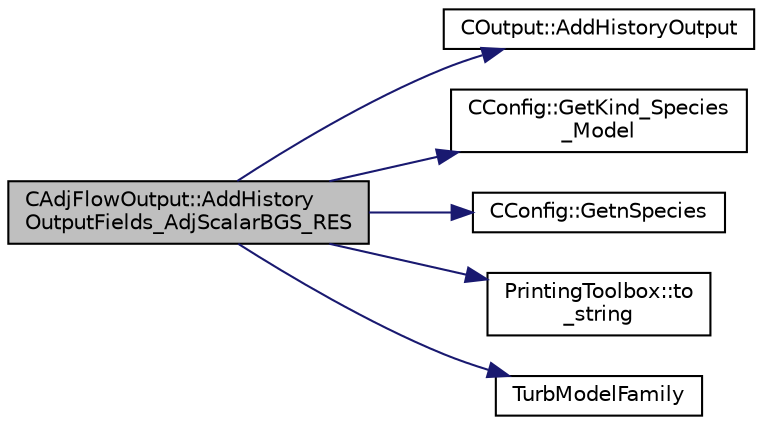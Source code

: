 digraph "CAdjFlowOutput::AddHistoryOutputFields_AdjScalarBGS_RES"
{
 // LATEX_PDF_SIZE
  edge [fontname="Helvetica",fontsize="10",labelfontname="Helvetica",labelfontsize="10"];
  node [fontname="Helvetica",fontsize="10",shape=record];
  rankdir="LR";
  Node1 [label="CAdjFlowOutput::AddHistory\lOutputFields_AdjScalarBGS_RES",height=0.2,width=0.4,color="black", fillcolor="grey75", style="filled", fontcolor="black",tooltip="Add scalar (turbulence/species) history fields for the BGS Residual (FVMComp, FVMInc,..."];
  Node1 -> Node2 [color="midnightblue",fontsize="10",style="solid",fontname="Helvetica"];
  Node2 [label="COutput::AddHistoryOutput",height=0.2,width=0.4,color="black", fillcolor="white", style="filled",URL="$classCOutput.html#ad5ee424d364346cbd6dc27ffbab35e0a",tooltip="Add a new field to the history output."];
  Node1 -> Node3 [color="midnightblue",fontsize="10",style="solid",fontname="Helvetica"];
  Node3 [label="CConfig::GetKind_Species\l_Model",height=0.2,width=0.4,color="black", fillcolor="white", style="filled",URL="$classCConfig.html#a7416428b6139fe85180e5e8d190506aa",tooltip="Get the kind of the species model."];
  Node1 -> Node4 [color="midnightblue",fontsize="10",style="solid",fontname="Helvetica"];
  Node4 [label="CConfig::GetnSpecies",height=0.2,width=0.4,color="black", fillcolor="white", style="filled",URL="$classCConfig.html#acca4077dbb4f00718adc5e831b561927",tooltip="Provides the number of species present in the gas mixture."];
  Node1 -> Node5 [color="midnightblue",fontsize="10",style="solid",fontname="Helvetica"];
  Node5 [label="PrintingToolbox::to\l_string",height=0.2,width=0.4,color="black", fillcolor="white", style="filled",URL="$namespacePrintingToolbox.html#a382f3911ccba468c241c530ae0c78b63",tooltip=" "];
  Node1 -> Node6 [color="midnightblue",fontsize="10",style="solid",fontname="Helvetica"];
  Node6 [label="TurbModelFamily",height=0.2,width=0.4,color="black", fillcolor="white", style="filled",URL="$option__structure_8hpp.html#acee0f471c4a6420e3aea11c08e6bd980",tooltip="Associate turb models with their family."];
}
